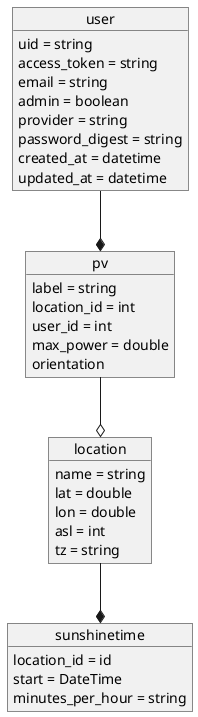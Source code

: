 @startuml

object location
location : name = string
location : lat = double
location : lon = double
location : asl = int
location : tz = string

object sunshinetime
sunshinetime : location_id = id
sunshinetime : start = DateTime
sunshinetime : minutes_per_hour = string

object pv
pv : label = string
pv : location_id = int
pv : user_id = int
pv : max_power = double
pv : orientation

object user
user : uid = string
user : access_token = string
user : email = string
user : admin = boolean
user : provider = string
user : password_digest = string
user : created_at = datetime
user : updated_at = datetime

user --* pv
pv --o location
location --* sunshinetime


@enduml
